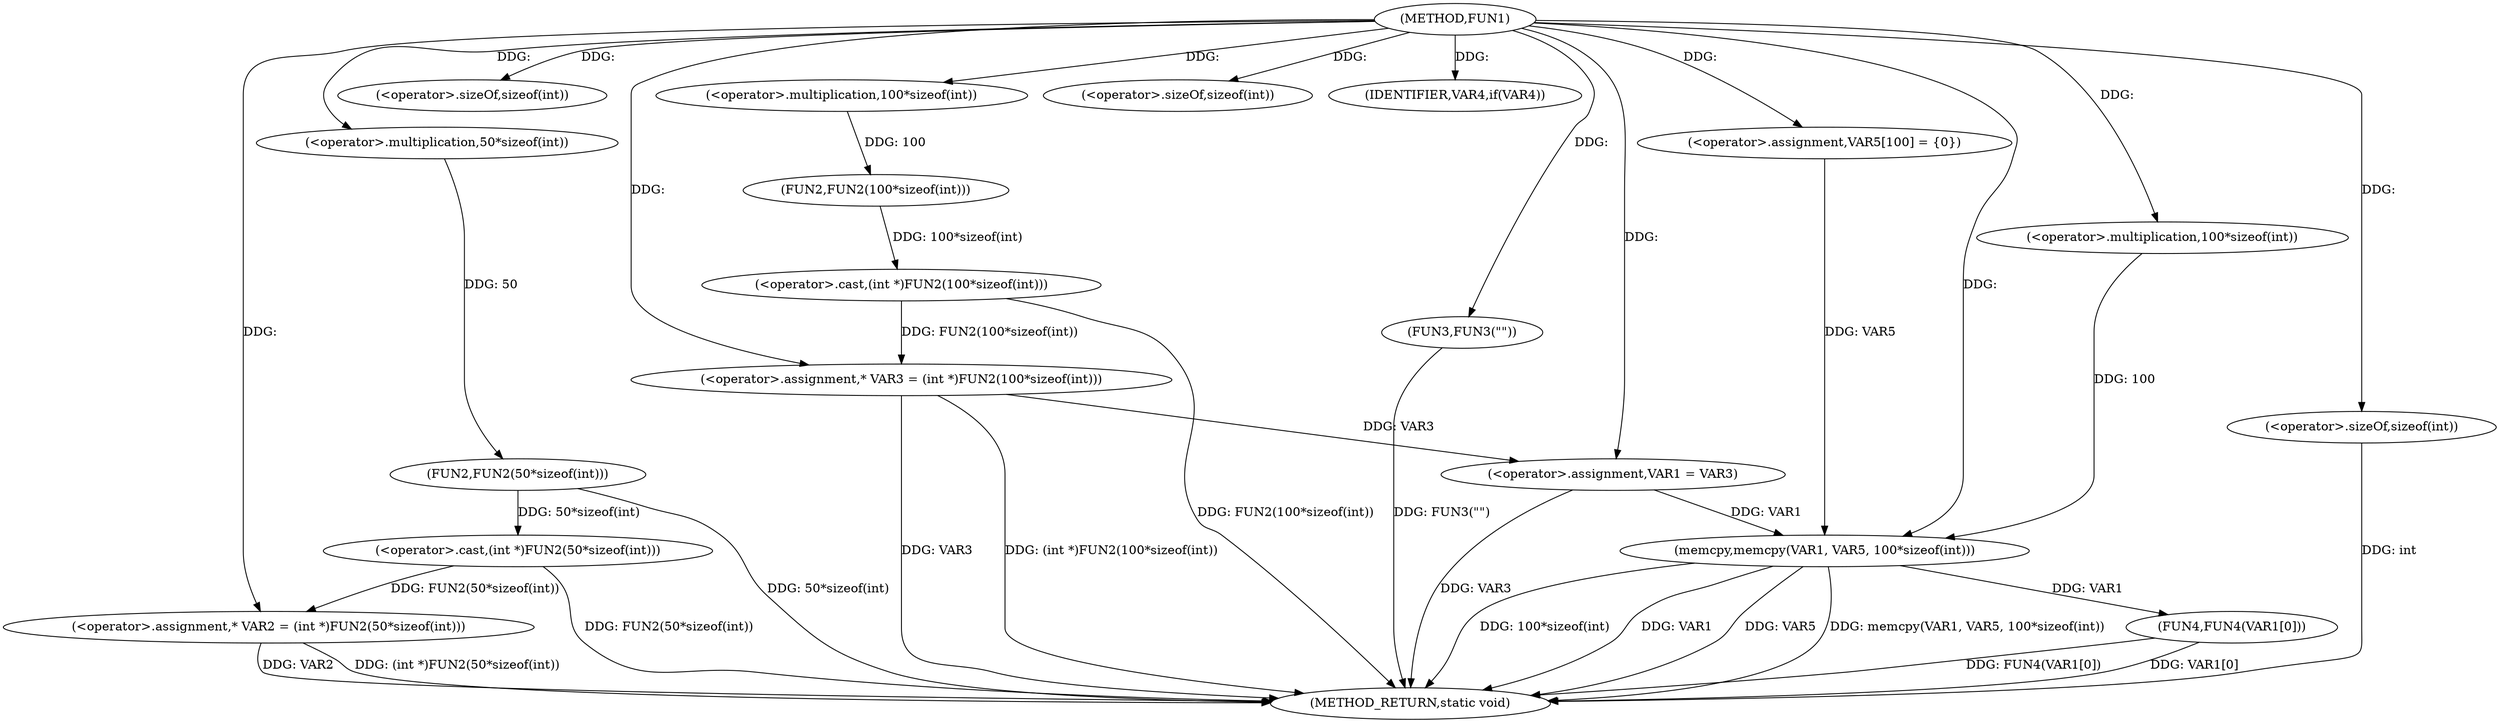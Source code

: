 digraph FUN1 {  
"1000100" [label = "(METHOD,FUN1)" ]
"1000148" [label = "(METHOD_RETURN,static void)" ]
"1000104" [label = "(<operator>.assignment,* VAR2 = (int *)FUN2(50*sizeof(int)))" ]
"1000106" [label = "(<operator>.cast,(int *)FUN2(50*sizeof(int)))" ]
"1000108" [label = "(FUN2,FUN2(50*sizeof(int)))" ]
"1000109" [label = "(<operator>.multiplication,50*sizeof(int))" ]
"1000111" [label = "(<operator>.sizeOf,sizeof(int))" ]
"1000114" [label = "(<operator>.assignment,* VAR3 = (int *)FUN2(100*sizeof(int)))" ]
"1000116" [label = "(<operator>.cast,(int *)FUN2(100*sizeof(int)))" ]
"1000118" [label = "(FUN2,FUN2(100*sizeof(int)))" ]
"1000119" [label = "(<operator>.multiplication,100*sizeof(int))" ]
"1000121" [label = "(<operator>.sizeOf,sizeof(int))" ]
"1000124" [label = "(IDENTIFIER,VAR4,if(VAR4))" ]
"1000126" [label = "(FUN3,FUN3(\"\"))" ]
"1000130" [label = "(<operator>.assignment,VAR1 = VAR3)" ]
"1000135" [label = "(<operator>.assignment,VAR5[100] = {0})" ]
"1000137" [label = "(memcpy,memcpy(VAR1, VAR5, 100*sizeof(int)))" ]
"1000140" [label = "(<operator>.multiplication,100*sizeof(int))" ]
"1000142" [label = "(<operator>.sizeOf,sizeof(int))" ]
"1000144" [label = "(FUN4,FUN4(VAR1[0]))" ]
  "1000106" -> "1000148"  [ label = "DDG: FUN2(50*sizeof(int))"] 
  "1000104" -> "1000148"  [ label = "DDG: VAR2"] 
  "1000137" -> "1000148"  [ label = "DDG: 100*sizeof(int)"] 
  "1000144" -> "1000148"  [ label = "DDG: FUN4(VAR1[0])"] 
  "1000114" -> "1000148"  [ label = "DDG: VAR3"] 
  "1000116" -> "1000148"  [ label = "DDG: FUN2(100*sizeof(int))"] 
  "1000137" -> "1000148"  [ label = "DDG: VAR1"] 
  "1000114" -> "1000148"  [ label = "DDG: (int *)FUN2(100*sizeof(int))"] 
  "1000126" -> "1000148"  [ label = "DDG: FUN3(\"\")"] 
  "1000130" -> "1000148"  [ label = "DDG: VAR3"] 
  "1000137" -> "1000148"  [ label = "DDG: VAR5"] 
  "1000142" -> "1000148"  [ label = "DDG: int"] 
  "1000144" -> "1000148"  [ label = "DDG: VAR1[0]"] 
  "1000137" -> "1000148"  [ label = "DDG: memcpy(VAR1, VAR5, 100*sizeof(int))"] 
  "1000104" -> "1000148"  [ label = "DDG: (int *)FUN2(50*sizeof(int))"] 
  "1000108" -> "1000148"  [ label = "DDG: 50*sizeof(int)"] 
  "1000106" -> "1000104"  [ label = "DDG: FUN2(50*sizeof(int))"] 
  "1000100" -> "1000104"  [ label = "DDG: "] 
  "1000108" -> "1000106"  [ label = "DDG: 50*sizeof(int)"] 
  "1000109" -> "1000108"  [ label = "DDG: 50"] 
  "1000100" -> "1000109"  [ label = "DDG: "] 
  "1000100" -> "1000111"  [ label = "DDG: "] 
  "1000116" -> "1000114"  [ label = "DDG: FUN2(100*sizeof(int))"] 
  "1000100" -> "1000114"  [ label = "DDG: "] 
  "1000118" -> "1000116"  [ label = "DDG: 100*sizeof(int)"] 
  "1000119" -> "1000118"  [ label = "DDG: 100"] 
  "1000100" -> "1000119"  [ label = "DDG: "] 
  "1000100" -> "1000121"  [ label = "DDG: "] 
  "1000100" -> "1000124"  [ label = "DDG: "] 
  "1000100" -> "1000126"  [ label = "DDG: "] 
  "1000114" -> "1000130"  [ label = "DDG: VAR3"] 
  "1000100" -> "1000130"  [ label = "DDG: "] 
  "1000100" -> "1000135"  [ label = "DDG: "] 
  "1000130" -> "1000137"  [ label = "DDG: VAR1"] 
  "1000100" -> "1000137"  [ label = "DDG: "] 
  "1000135" -> "1000137"  [ label = "DDG: VAR5"] 
  "1000140" -> "1000137"  [ label = "DDG: 100"] 
  "1000100" -> "1000140"  [ label = "DDG: "] 
  "1000100" -> "1000142"  [ label = "DDG: "] 
  "1000137" -> "1000144"  [ label = "DDG: VAR1"] 
}
